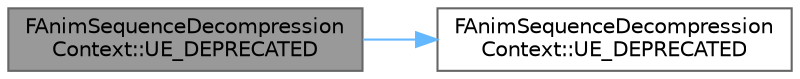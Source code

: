 digraph "FAnimSequenceDecompressionContext::UE_DEPRECATED"
{
 // INTERACTIVE_SVG=YES
 // LATEX_PDF_SIZE
  bgcolor="transparent";
  edge [fontname=Helvetica,fontsize=10,labelfontname=Helvetica,labelfontsize=10];
  node [fontname=Helvetica,fontsize=10,shape=box,height=0.2,width=0.4];
  rankdir="LR";
  Node1 [id="Node000001",label="FAnimSequenceDecompression\lContext::UE_DEPRECATED",height=0.2,width=0.4,color="gray40", fillcolor="grey60", style="filled", fontcolor="black",tooltip=" "];
  Node1 -> Node2 [id="edge1_Node000001_Node000002",color="steelblue1",style="solid",tooltip=" "];
  Node2 [id="Node000002",label="FAnimSequenceDecompression\lContext::UE_DEPRECATED",height=0.2,width=0.4,color="grey40", fillcolor="white", style="filled",URL="$d3/d67/structFAnimSequenceDecompressionContext.html#a86235e6c1a1db16e4e6e3197b02681e9",tooltip=" "];
}
